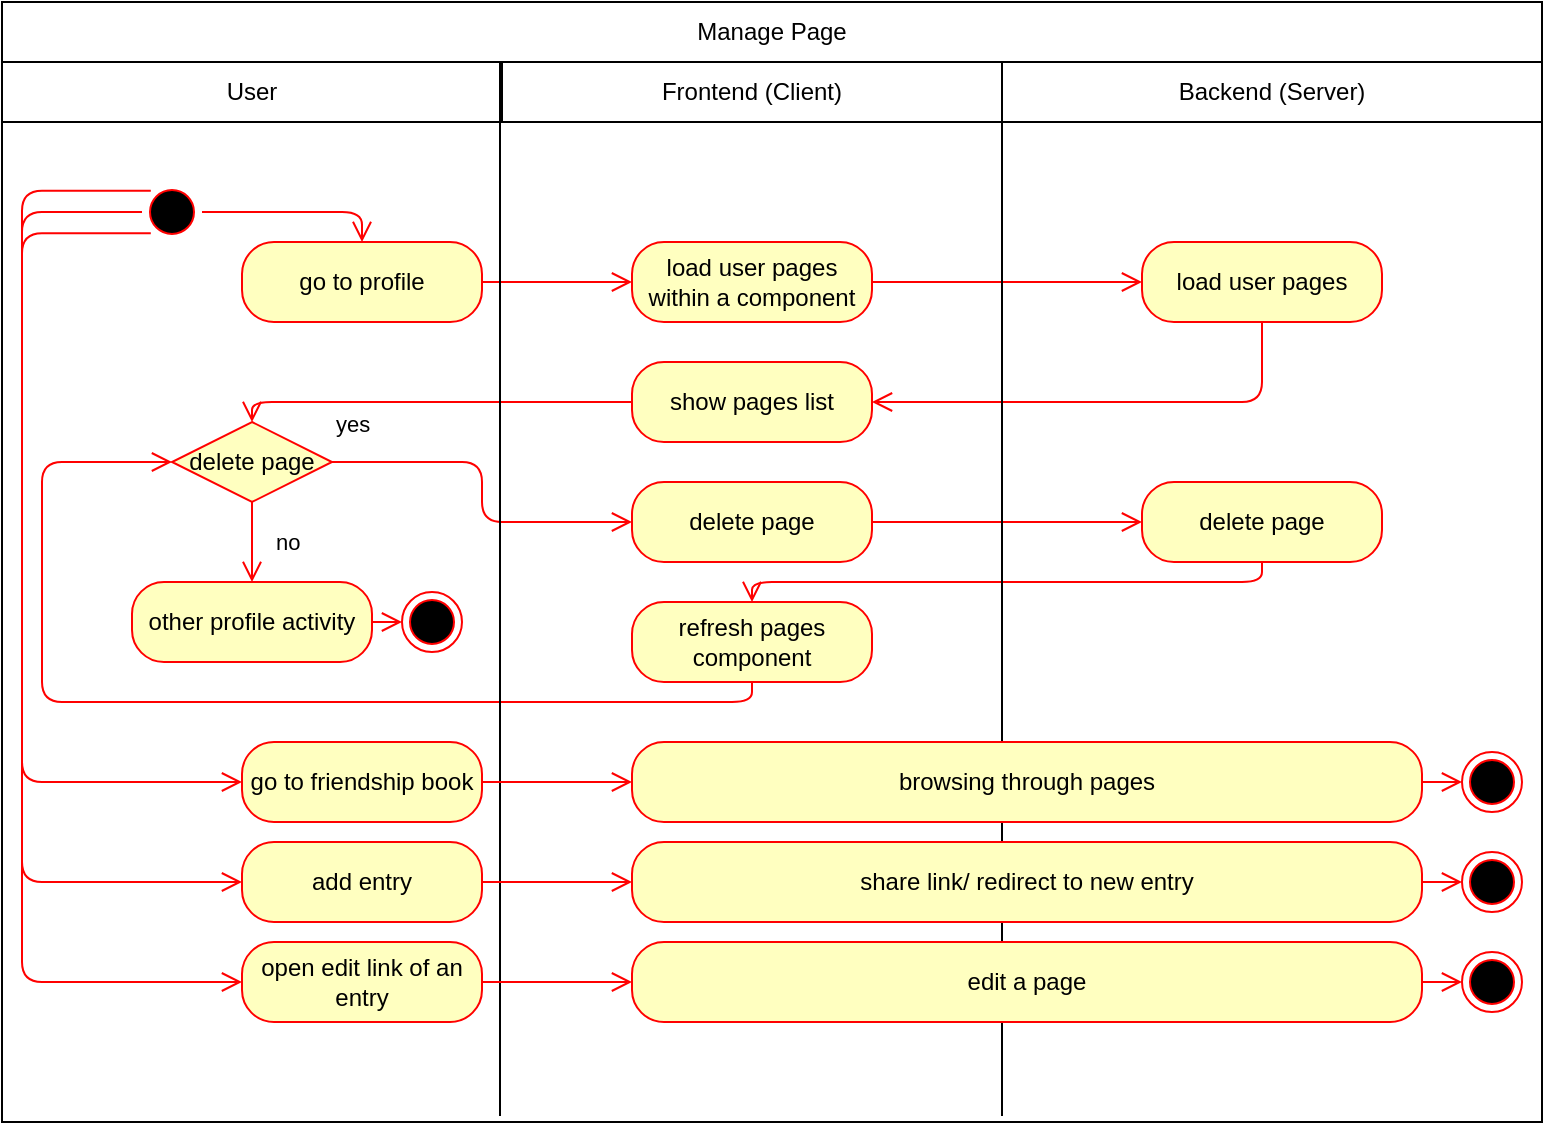 <mxfile version="12.1.4" type="device" pages="1"><diagram id="TftYf4eSX5IkXMC-KOhV" name="Page-1"><mxGraphModel dx="778" dy="643" grid="1" gridSize="10" guides="1" tooltips="1" connect="1" arrows="1" fold="1" page="1" pageScale="1" pageWidth="827" pageHeight="1169" math="0" shadow="0"><root><mxCell id="0"/><mxCell id="1" parent="0"/><mxCell id="R9UDLaQCCpAe5Ds_EUn3-157" value="" style="rounded=0;whiteSpace=wrap;html=1;" vertex="1" parent="1"><mxGeometry x="20" y="30" width="770" height="560" as="geometry"/></mxCell><mxCell id="R9UDLaQCCpAe5Ds_EUn3-158" value="Manage Page" style="rounded=0;whiteSpace=wrap;html=1;" vertex="1" parent="1"><mxGeometry x="20" y="30" width="770" height="30" as="geometry"/></mxCell><mxCell id="R9UDLaQCCpAe5Ds_EUn3-159" value="User" style="rounded=0;whiteSpace=wrap;html=1;" vertex="1" parent="1"><mxGeometry x="20" y="60" width="250" height="30" as="geometry"/></mxCell><mxCell id="R9UDLaQCCpAe5Ds_EUn3-160" value="Backend (Server)" style="rounded=0;whiteSpace=wrap;html=1;" vertex="1" parent="1"><mxGeometry x="520" y="60" width="270" height="30" as="geometry"/></mxCell><mxCell id="R9UDLaQCCpAe5Ds_EUn3-161" value="Frontend (Client)" style="rounded=0;whiteSpace=wrap;html=1;" vertex="1" parent="1"><mxGeometry x="270" y="60" width="250" height="30" as="geometry"/></mxCell><mxCell id="R9UDLaQCCpAe5Ds_EUn3-163" value="" style="ellipse;html=1;shape=startState;fillColor=#000000;strokeColor=#ff0000;" vertex="1" parent="1"><mxGeometry x="90" y="120" width="30" height="30" as="geometry"/></mxCell><mxCell id="R9UDLaQCCpAe5Ds_EUn3-164" value="" style="edgeStyle=orthogonalEdgeStyle;html=1;verticalAlign=bottom;endArrow=open;endSize=8;strokeColor=#ff0000;entryX=0.5;entryY=0;entryDx=0;entryDy=0;" edge="1" source="R9UDLaQCCpAe5Ds_EUn3-163" parent="1" target="R9UDLaQCCpAe5Ds_EUn3-165"><mxGeometry relative="1" as="geometry"><mxPoint x="105" y="210" as="targetPoint"/></mxGeometry></mxCell><mxCell id="R9UDLaQCCpAe5Ds_EUn3-165" value="go to profile" style="rounded=1;whiteSpace=wrap;html=1;arcSize=40;fontColor=#000000;fillColor=#ffffc0;strokeColor=#ff0000;" vertex="1" parent="1"><mxGeometry x="140" y="150" width="120" height="40" as="geometry"/></mxCell><mxCell id="R9UDLaQCCpAe5Ds_EUn3-166" value="" style="edgeStyle=orthogonalEdgeStyle;html=1;verticalAlign=bottom;endArrow=open;endSize=8;strokeColor=#ff0000;exitX=1;exitY=0.5;exitDx=0;exitDy=0;" edge="1" source="R9UDLaQCCpAe5Ds_EUn3-165" parent="1" target="R9UDLaQCCpAe5Ds_EUn3-167"><mxGeometry relative="1" as="geometry"><mxPoint x="105" y="310" as="targetPoint"/></mxGeometry></mxCell><mxCell id="R9UDLaQCCpAe5Ds_EUn3-167" value="load user pages within a component" style="rounded=1;whiteSpace=wrap;html=1;arcSize=40;fontColor=#000000;fillColor=#ffffc0;strokeColor=#ff0000;" vertex="1" parent="1"><mxGeometry x="335" y="150" width="120" height="40" as="geometry"/></mxCell><mxCell id="R9UDLaQCCpAe5Ds_EUn3-168" value="load user pages" style="rounded=1;whiteSpace=wrap;html=1;arcSize=40;fontColor=#000000;fillColor=#ffffc0;strokeColor=#ff0000;" vertex="1" parent="1"><mxGeometry x="590" y="150" width="120" height="40" as="geometry"/></mxCell><mxCell id="R9UDLaQCCpAe5Ds_EUn3-170" value="" style="edgeStyle=orthogonalEdgeStyle;html=1;verticalAlign=bottom;endArrow=open;endSize=8;strokeColor=#ff0000;entryX=0;entryY=0.5;entryDx=0;entryDy=0;exitX=1;exitY=0.5;exitDx=0;exitDy=0;" edge="1" parent="1" source="R9UDLaQCCpAe5Ds_EUn3-167" target="R9UDLaQCCpAe5Ds_EUn3-168"><mxGeometry relative="1" as="geometry"><mxPoint x="345" y="180" as="targetPoint"/><mxPoint x="450" y="170" as="sourcePoint"/></mxGeometry></mxCell><mxCell id="R9UDLaQCCpAe5Ds_EUn3-171" value="show pages list" style="rounded=1;whiteSpace=wrap;html=1;arcSize=40;fontColor=#000000;fillColor=#ffffc0;strokeColor=#ff0000;" vertex="1" parent="1"><mxGeometry x="335" y="210" width="120" height="40" as="geometry"/></mxCell><mxCell id="R9UDLaQCCpAe5Ds_EUn3-172" value="" style="edgeStyle=orthogonalEdgeStyle;html=1;verticalAlign=bottom;endArrow=open;endSize=8;strokeColor=#ff0000;exitX=0;exitY=0.5;exitDx=0;exitDy=0;entryX=0.5;entryY=0;entryDx=0;entryDy=0;" edge="1" source="R9UDLaQCCpAe5Ds_EUn3-171" parent="1" target="R9UDLaQCCpAe5Ds_EUn3-174"><mxGeometry relative="1" as="geometry"><mxPoint x="395" y="300" as="targetPoint"/></mxGeometry></mxCell><mxCell id="R9UDLaQCCpAe5Ds_EUn3-173" value="" style="edgeStyle=orthogonalEdgeStyle;html=1;verticalAlign=bottom;endArrow=open;endSize=8;strokeColor=#ff0000;exitX=0.5;exitY=1;exitDx=0;exitDy=0;entryX=1;entryY=0.5;entryDx=0;entryDy=0;" edge="1" parent="1" source="R9UDLaQCCpAe5Ds_EUn3-168" target="R9UDLaQCCpAe5Ds_EUn3-171"><mxGeometry relative="1" as="geometry"><mxPoint x="600" y="180" as="targetPoint"/><mxPoint x="465" y="180" as="sourcePoint"/></mxGeometry></mxCell><mxCell id="R9UDLaQCCpAe5Ds_EUn3-174" value="delete page" style="rhombus;whiteSpace=wrap;html=1;fillColor=#ffffc0;strokeColor=#ff0000;" vertex="1" parent="1"><mxGeometry x="105" y="240" width="80" height="40" as="geometry"/></mxCell><mxCell id="R9UDLaQCCpAe5Ds_EUn3-175" value="yes" style="edgeStyle=orthogonalEdgeStyle;html=1;align=left;verticalAlign=bottom;endArrow=open;endSize=8;strokeColor=#ff0000;" edge="1" source="R9UDLaQCCpAe5Ds_EUn3-174" parent="1" target="R9UDLaQCCpAe5Ds_EUn3-177"><mxGeometry x="-1" y="10" relative="1" as="geometry"><mxPoint x="310" y="230" as="targetPoint"/><mxPoint as="offset"/></mxGeometry></mxCell><mxCell id="R9UDLaQCCpAe5Ds_EUn3-176" value="no" style="edgeStyle=orthogonalEdgeStyle;html=1;align=left;verticalAlign=top;endArrow=open;endSize=8;strokeColor=#ff0000;" edge="1" source="R9UDLaQCCpAe5Ds_EUn3-174" parent="1" target="R9UDLaQCCpAe5Ds_EUn3-178"><mxGeometry x="-0.667" y="10" relative="1" as="geometry"><mxPoint x="150" y="320" as="targetPoint"/><mxPoint as="offset"/></mxGeometry></mxCell><mxCell id="R9UDLaQCCpAe5Ds_EUn3-177" value="delete page" style="rounded=1;whiteSpace=wrap;html=1;arcSize=40;fontColor=#000000;fillColor=#ffffc0;strokeColor=#ff0000;" vertex="1" parent="1"><mxGeometry x="335" y="270" width="120" height="40" as="geometry"/></mxCell><mxCell id="R9UDLaQCCpAe5Ds_EUn3-178" value="other profile activity" style="rounded=1;whiteSpace=wrap;html=1;arcSize=40;fontColor=#000000;fillColor=#ffffc0;strokeColor=#ff0000;" vertex="1" parent="1"><mxGeometry x="85" y="320" width="120" height="40" as="geometry"/></mxCell><mxCell id="R9UDLaQCCpAe5Ds_EUn3-180" value="delete page" style="rounded=1;whiteSpace=wrap;html=1;arcSize=40;fontColor=#000000;fillColor=#ffffc0;strokeColor=#ff0000;" vertex="1" parent="1"><mxGeometry x="590" y="270" width="120" height="40" as="geometry"/></mxCell><mxCell id="R9UDLaQCCpAe5Ds_EUn3-181" value="" style="edgeStyle=orthogonalEdgeStyle;html=1;verticalAlign=bottom;endArrow=open;endSize=8;strokeColor=#ff0000;exitX=1;exitY=0.5;exitDx=0;exitDy=0;entryX=0;entryY=0.5;entryDx=0;entryDy=0;" edge="1" source="R9UDLaQCCpAe5Ds_EUn3-177" parent="1" target="R9UDLaQCCpAe5Ds_EUn3-180"><mxGeometry relative="1" as="geometry"><mxPoint x="650" y="370" as="targetPoint"/></mxGeometry></mxCell><mxCell id="R9UDLaQCCpAe5Ds_EUn3-182" value="" style="edgeStyle=orthogonalEdgeStyle;html=1;verticalAlign=bottom;endArrow=open;endSize=8;strokeColor=#ff0000;exitX=0.5;exitY=1;exitDx=0;exitDy=0;" edge="1" parent="1" source="R9UDLaQCCpAe5Ds_EUn3-180" target="R9UDLaQCCpAe5Ds_EUn3-183"><mxGeometry relative="1" as="geometry"><mxPoint x="710" y="350" as="targetPoint"/><mxPoint x="575" y="350" as="sourcePoint"/></mxGeometry></mxCell><mxCell id="R9UDLaQCCpAe5Ds_EUn3-183" value="refresh pages component" style="rounded=1;whiteSpace=wrap;html=1;arcSize=40;fontColor=#000000;fillColor=#ffffc0;strokeColor=#ff0000;" vertex="1" parent="1"><mxGeometry x="335" y="330" width="120" height="40" as="geometry"/></mxCell><mxCell id="R9UDLaQCCpAe5Ds_EUn3-185" value="" style="edgeStyle=orthogonalEdgeStyle;html=1;verticalAlign=bottom;endArrow=open;endSize=8;strokeColor=#ff0000;exitX=0.5;exitY=1;exitDx=0;exitDy=0;entryX=0;entryY=0.5;entryDx=0;entryDy=0;" edge="1" parent="1" source="R9UDLaQCCpAe5Ds_EUn3-183" target="R9UDLaQCCpAe5Ds_EUn3-174"><mxGeometry relative="1" as="geometry"><mxPoint x="395" y="390" as="targetPoint"/><mxPoint x="660" y="320" as="sourcePoint"/><Array as="points"><mxPoint x="395" y="380"/><mxPoint x="40" y="380"/><mxPoint x="40" y="260"/></Array></mxGeometry></mxCell><mxCell id="R9UDLaQCCpAe5Ds_EUn3-189" value="" style="endArrow=none;html=1;" edge="1" parent="1"><mxGeometry width="50" height="50" relative="1" as="geometry"><mxPoint x="520" y="587" as="sourcePoint"/><mxPoint x="520" y="60" as="targetPoint"/></mxGeometry></mxCell><mxCell id="R9UDLaQCCpAe5Ds_EUn3-190" value="" style="endArrow=none;html=1;" edge="1" parent="1"><mxGeometry width="50" height="50" relative="1" as="geometry"><mxPoint x="269" y="587" as="sourcePoint"/><mxPoint x="269" y="60" as="targetPoint"/></mxGeometry></mxCell><mxCell id="R9UDLaQCCpAe5Ds_EUn3-191" value="go to friendship book" style="rounded=1;whiteSpace=wrap;html=1;arcSize=40;fontColor=#000000;fillColor=#ffffc0;strokeColor=#ff0000;" vertex="1" parent="1"><mxGeometry x="140" y="400" width="120" height="40" as="geometry"/></mxCell><mxCell id="R9UDLaQCCpAe5Ds_EUn3-192" value="" style="edgeStyle=orthogonalEdgeStyle;html=1;verticalAlign=bottom;endArrow=open;endSize=8;strokeColor=#ff0000;exitX=0;exitY=0.5;exitDx=0;exitDy=0;entryX=0;entryY=0.5;entryDx=0;entryDy=0;" edge="1" source="R9UDLaQCCpAe5Ds_EUn3-163" parent="1" target="R9UDLaQCCpAe5Ds_EUn3-191"><mxGeometry relative="1" as="geometry"><mxPoint x="200" y="500" as="targetPoint"/><Array as="points"><mxPoint x="30" y="135"/><mxPoint x="30" y="420"/></Array></mxGeometry></mxCell><mxCell id="R9UDLaQCCpAe5Ds_EUn3-193" value="add entry" style="rounded=1;whiteSpace=wrap;html=1;arcSize=40;fontColor=#000000;fillColor=#ffffc0;strokeColor=#ff0000;" vertex="1" parent="1"><mxGeometry x="140" y="450" width="120" height="40" as="geometry"/></mxCell><mxCell id="R9UDLaQCCpAe5Ds_EUn3-194" value="" style="edgeStyle=orthogonalEdgeStyle;html=1;verticalAlign=bottom;endArrow=open;endSize=8;strokeColor=#ff0000;exitX=0;exitY=1;exitDx=0;exitDy=0;entryX=0;entryY=0.5;entryDx=0;entryDy=0;" edge="1" parent="1" source="R9UDLaQCCpAe5Ds_EUn3-163" target="R9UDLaQCCpAe5Ds_EUn3-193"><mxGeometry relative="1" as="geometry"><mxPoint x="150" y="430" as="targetPoint"/><mxPoint x="100" y="145" as="sourcePoint"/><Array as="points"><mxPoint x="94" y="145"/><mxPoint x="30" y="145"/><mxPoint x="30" y="470"/></Array></mxGeometry></mxCell><mxCell id="R9UDLaQCCpAe5Ds_EUn3-195" value="browsing through pages" style="rounded=1;whiteSpace=wrap;html=1;arcSize=40;fontColor=#000000;fillColor=#ffffc0;strokeColor=#ff0000;" vertex="1" parent="1"><mxGeometry x="335" y="400" width="395" height="40" as="geometry"/></mxCell><mxCell id="R9UDLaQCCpAe5Ds_EUn3-196" value="" style="edgeStyle=orthogonalEdgeStyle;html=1;verticalAlign=bottom;endArrow=open;endSize=8;strokeColor=#ff0000;exitX=1;exitY=0.5;exitDx=0;exitDy=0;entryX=0;entryY=0.5;entryDx=0;entryDy=0;" edge="1" source="R9UDLaQCCpAe5Ds_EUn3-191" parent="1" target="R9UDLaQCCpAe5Ds_EUn3-195"><mxGeometry relative="1" as="geometry"><mxPoint x="330" y="420" as="targetPoint"/></mxGeometry></mxCell><mxCell id="R9UDLaQCCpAe5Ds_EUn3-197" value="share link/ redirect to new entry" style="rounded=1;whiteSpace=wrap;html=1;arcSize=40;fontColor=#000000;fillColor=#ffffc0;strokeColor=#ff0000;" vertex="1" parent="1"><mxGeometry x="335" y="450" width="395" height="40" as="geometry"/></mxCell><mxCell id="R9UDLaQCCpAe5Ds_EUn3-198" value="" style="edgeStyle=orthogonalEdgeStyle;html=1;verticalAlign=bottom;endArrow=open;endSize=8;strokeColor=#ff0000;exitX=1;exitY=0.5;exitDx=0;exitDy=0;entryX=0;entryY=0.5;entryDx=0;entryDy=0;" edge="1" parent="1" source="R9UDLaQCCpAe5Ds_EUn3-193" target="R9UDLaQCCpAe5Ds_EUn3-197"><mxGeometry relative="1" as="geometry"><mxPoint x="340" y="430" as="targetPoint"/><mxPoint x="270" y="430" as="sourcePoint"/></mxGeometry></mxCell><mxCell id="R9UDLaQCCpAe5Ds_EUn3-199" value="open edit link of an entry" style="rounded=1;whiteSpace=wrap;html=1;arcSize=40;fontColor=#000000;fillColor=#ffffc0;strokeColor=#ff0000;" vertex="1" parent="1"><mxGeometry x="140" y="500" width="120" height="40" as="geometry"/></mxCell><mxCell id="R9UDLaQCCpAe5Ds_EUn3-200" value="" style="edgeStyle=orthogonalEdgeStyle;html=1;verticalAlign=bottom;endArrow=open;endSize=8;strokeColor=#ff0000;exitX=0;exitY=0;exitDx=0;exitDy=0;entryX=0;entryY=0.5;entryDx=0;entryDy=0;" edge="1" parent="1" source="R9UDLaQCCpAe5Ds_EUn3-163" target="R9UDLaQCCpAe5Ds_EUn3-199"><mxGeometry relative="1" as="geometry"><mxPoint x="150" y="480" as="targetPoint"/><mxPoint x="104" y="156" as="sourcePoint"/><Array as="points"><mxPoint x="30" y="124"/><mxPoint x="30" y="520"/></Array></mxGeometry></mxCell><mxCell id="R9UDLaQCCpAe5Ds_EUn3-201" value="edit a page" style="rounded=1;whiteSpace=wrap;html=1;arcSize=40;fontColor=#000000;fillColor=#ffffc0;strokeColor=#ff0000;" vertex="1" parent="1"><mxGeometry x="335" y="500" width="395" height="40" as="geometry"/></mxCell><mxCell id="R9UDLaQCCpAe5Ds_EUn3-202" value="" style="edgeStyle=orthogonalEdgeStyle;html=1;verticalAlign=bottom;endArrow=open;endSize=8;strokeColor=#ff0000;exitX=1;exitY=0.5;exitDx=0;exitDy=0;entryX=0;entryY=0.5;entryDx=0;entryDy=0;" edge="1" parent="1" source="R9UDLaQCCpAe5Ds_EUn3-199" target="R9UDLaQCCpAe5Ds_EUn3-201"><mxGeometry relative="1" as="geometry"><mxPoint x="330" y="520" as="targetPoint"/><mxPoint x="270" y="480" as="sourcePoint"/></mxGeometry></mxCell><mxCell id="R9UDLaQCCpAe5Ds_EUn3-203" value="" style="ellipse;html=1;shape=endState;fillColor=#000000;strokeColor=#ff0000;" vertex="1" parent="1"><mxGeometry x="220" y="325" width="30" height="30" as="geometry"/></mxCell><mxCell id="R9UDLaQCCpAe5Ds_EUn3-204" value="" style="edgeStyle=orthogonalEdgeStyle;html=1;verticalAlign=bottom;endArrow=open;endSize=8;strokeColor=#ff0000;exitX=1;exitY=0.5;exitDx=0;exitDy=0;" edge="1" parent="1" source="R9UDLaQCCpAe5Ds_EUn3-178"><mxGeometry relative="1" as="geometry"><mxPoint x="220" y="340" as="targetPoint"/><mxPoint x="170" y="315" as="sourcePoint"/></mxGeometry></mxCell><mxCell id="R9UDLaQCCpAe5Ds_EUn3-205" value="" style="ellipse;html=1;shape=endState;fillColor=#000000;strokeColor=#ff0000;" vertex="1" parent="1"><mxGeometry x="750" y="405" width="30" height="30" as="geometry"/></mxCell><mxCell id="R9UDLaQCCpAe5Ds_EUn3-206" value="" style="edgeStyle=orthogonalEdgeStyle;html=1;verticalAlign=bottom;endArrow=open;endSize=8;strokeColor=#ff0000;exitX=1;exitY=0.5;exitDx=0;exitDy=0;entryX=0;entryY=0.5;entryDx=0;entryDy=0;" edge="1" parent="1" source="R9UDLaQCCpAe5Ds_EUn3-195" target="R9UDLaQCCpAe5Ds_EUn3-205"><mxGeometry relative="1" as="geometry"><mxPoint x="345" y="430" as="targetPoint"/><mxPoint x="270" y="430" as="sourcePoint"/></mxGeometry></mxCell><mxCell id="R9UDLaQCCpAe5Ds_EUn3-207" value="" style="ellipse;html=1;shape=endState;fillColor=#000000;strokeColor=#ff0000;" vertex="1" parent="1"><mxGeometry x="750" y="455" width="30" height="30" as="geometry"/></mxCell><mxCell id="R9UDLaQCCpAe5Ds_EUn3-208" value="" style="ellipse;html=1;shape=endState;fillColor=#000000;strokeColor=#ff0000;" vertex="1" parent="1"><mxGeometry x="750" y="505" width="30" height="30" as="geometry"/></mxCell><mxCell id="R9UDLaQCCpAe5Ds_EUn3-209" value="" style="edgeStyle=orthogonalEdgeStyle;html=1;verticalAlign=bottom;endArrow=open;endSize=8;strokeColor=#ff0000;exitX=1;exitY=0.5;exitDx=0;exitDy=0;entryX=0;entryY=0.5;entryDx=0;entryDy=0;" edge="1" parent="1" source="R9UDLaQCCpAe5Ds_EUn3-197" target="R9UDLaQCCpAe5Ds_EUn3-207"><mxGeometry relative="1" as="geometry"><mxPoint x="760" y="430" as="targetPoint"/><mxPoint x="740" y="430" as="sourcePoint"/></mxGeometry></mxCell><mxCell id="R9UDLaQCCpAe5Ds_EUn3-210" value="" style="edgeStyle=orthogonalEdgeStyle;html=1;verticalAlign=bottom;endArrow=open;endSize=8;strokeColor=#ff0000;exitX=1;exitY=0.5;exitDx=0;exitDy=0;entryX=0;entryY=0.5;entryDx=0;entryDy=0;" edge="1" parent="1" source="R9UDLaQCCpAe5Ds_EUn3-201" target="R9UDLaQCCpAe5Ds_EUn3-208"><mxGeometry relative="1" as="geometry"><mxPoint x="750" y="520" as="targetPoint"/><mxPoint x="750" y="440" as="sourcePoint"/></mxGeometry></mxCell></root></mxGraphModel></diagram></mxfile>